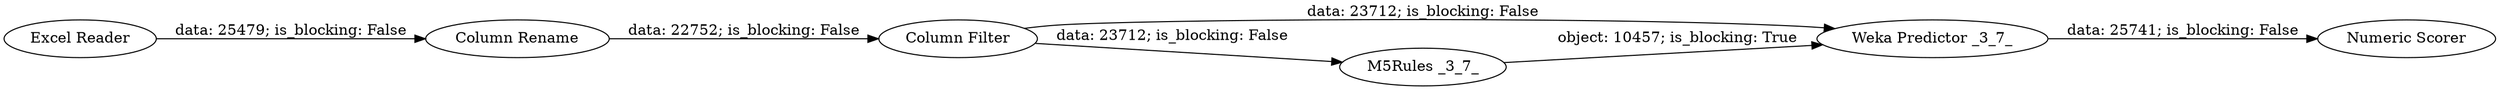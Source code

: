 digraph {
	"-3907999142876559886_406" [label="Weka Predictor _3_7_"]
	"-3907999142876559886_397" [label="Column Filter"]
	"-3907999142876559886_408" [label="Excel Reader"]
	"-3907999142876559886_407" [label="Numeric Scorer"]
	"-3907999142876559886_405" [label="M5Rules _3_7_"]
	"-3907999142876559886_404" [label="Column Rename"]
	"-3907999142876559886_397" -> "-3907999142876559886_406" [label="data: 23712; is_blocking: False"]
	"-3907999142876559886_408" -> "-3907999142876559886_404" [label="data: 25479; is_blocking: False"]
	"-3907999142876559886_397" -> "-3907999142876559886_405" [label="data: 23712; is_blocking: False"]
	"-3907999142876559886_406" -> "-3907999142876559886_407" [label="data: 25741; is_blocking: False"]
	"-3907999142876559886_404" -> "-3907999142876559886_397" [label="data: 22752; is_blocking: False"]
	"-3907999142876559886_405" -> "-3907999142876559886_406" [label="object: 10457; is_blocking: True"]
	rankdir=LR
}
